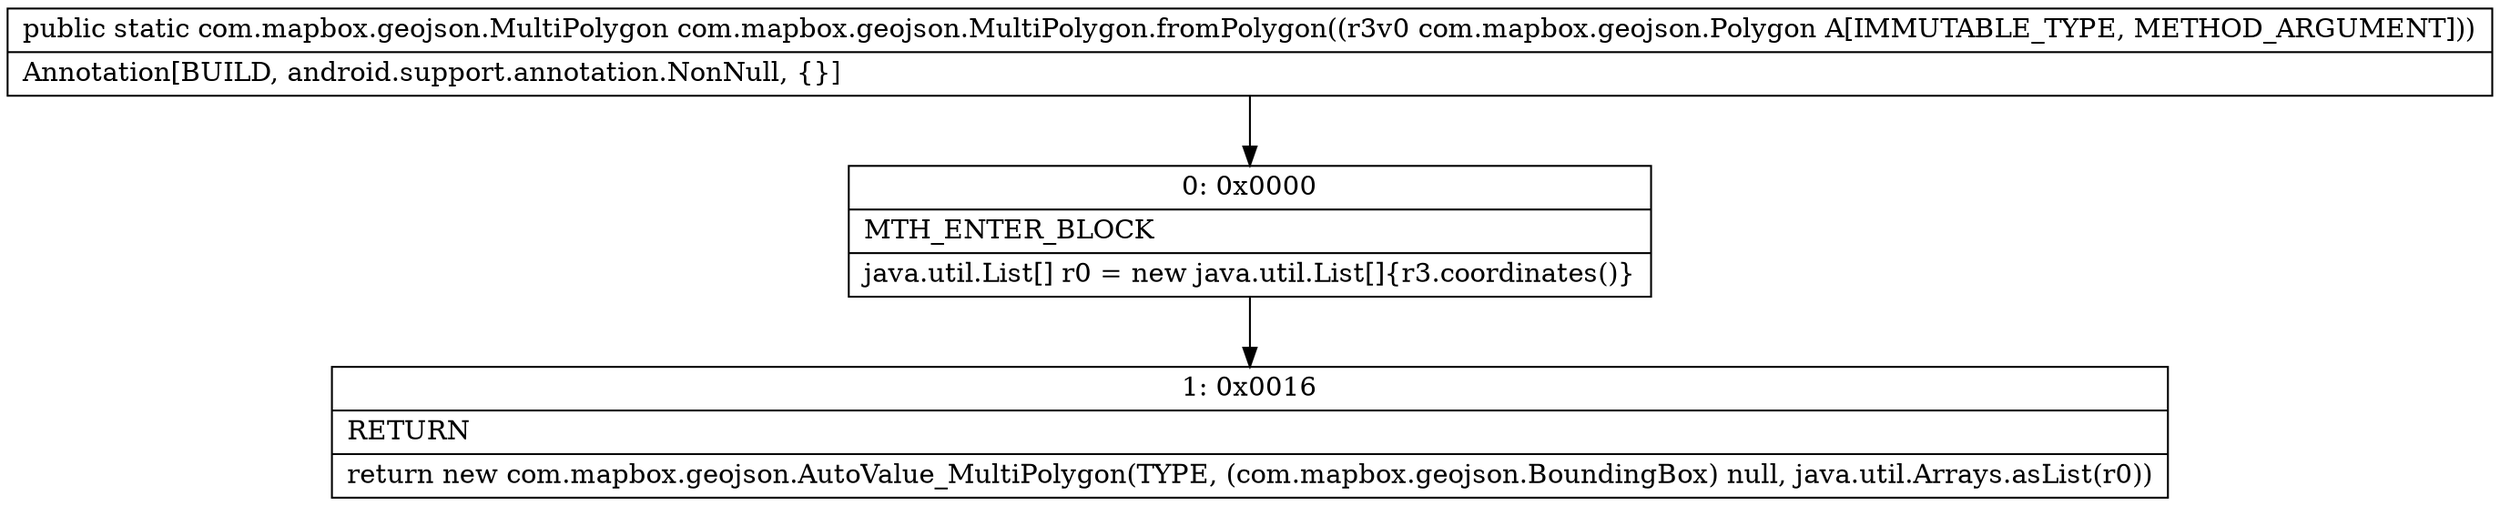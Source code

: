digraph "CFG forcom.mapbox.geojson.MultiPolygon.fromPolygon(Lcom\/mapbox\/geojson\/Polygon;)Lcom\/mapbox\/geojson\/MultiPolygon;" {
Node_0 [shape=record,label="{0\:\ 0x0000|MTH_ENTER_BLOCK\l|java.util.List[] r0 = new java.util.List[]\{r3.coordinates()\}\l}"];
Node_1 [shape=record,label="{1\:\ 0x0016|RETURN\l|return new com.mapbox.geojson.AutoValue_MultiPolygon(TYPE, (com.mapbox.geojson.BoundingBox) null, java.util.Arrays.asList(r0))\l}"];
MethodNode[shape=record,label="{public static com.mapbox.geojson.MultiPolygon com.mapbox.geojson.MultiPolygon.fromPolygon((r3v0 com.mapbox.geojson.Polygon A[IMMUTABLE_TYPE, METHOD_ARGUMENT]))  | Annotation[BUILD, android.support.annotation.NonNull, \{\}]\l}"];
MethodNode -> Node_0;
Node_0 -> Node_1;
}

